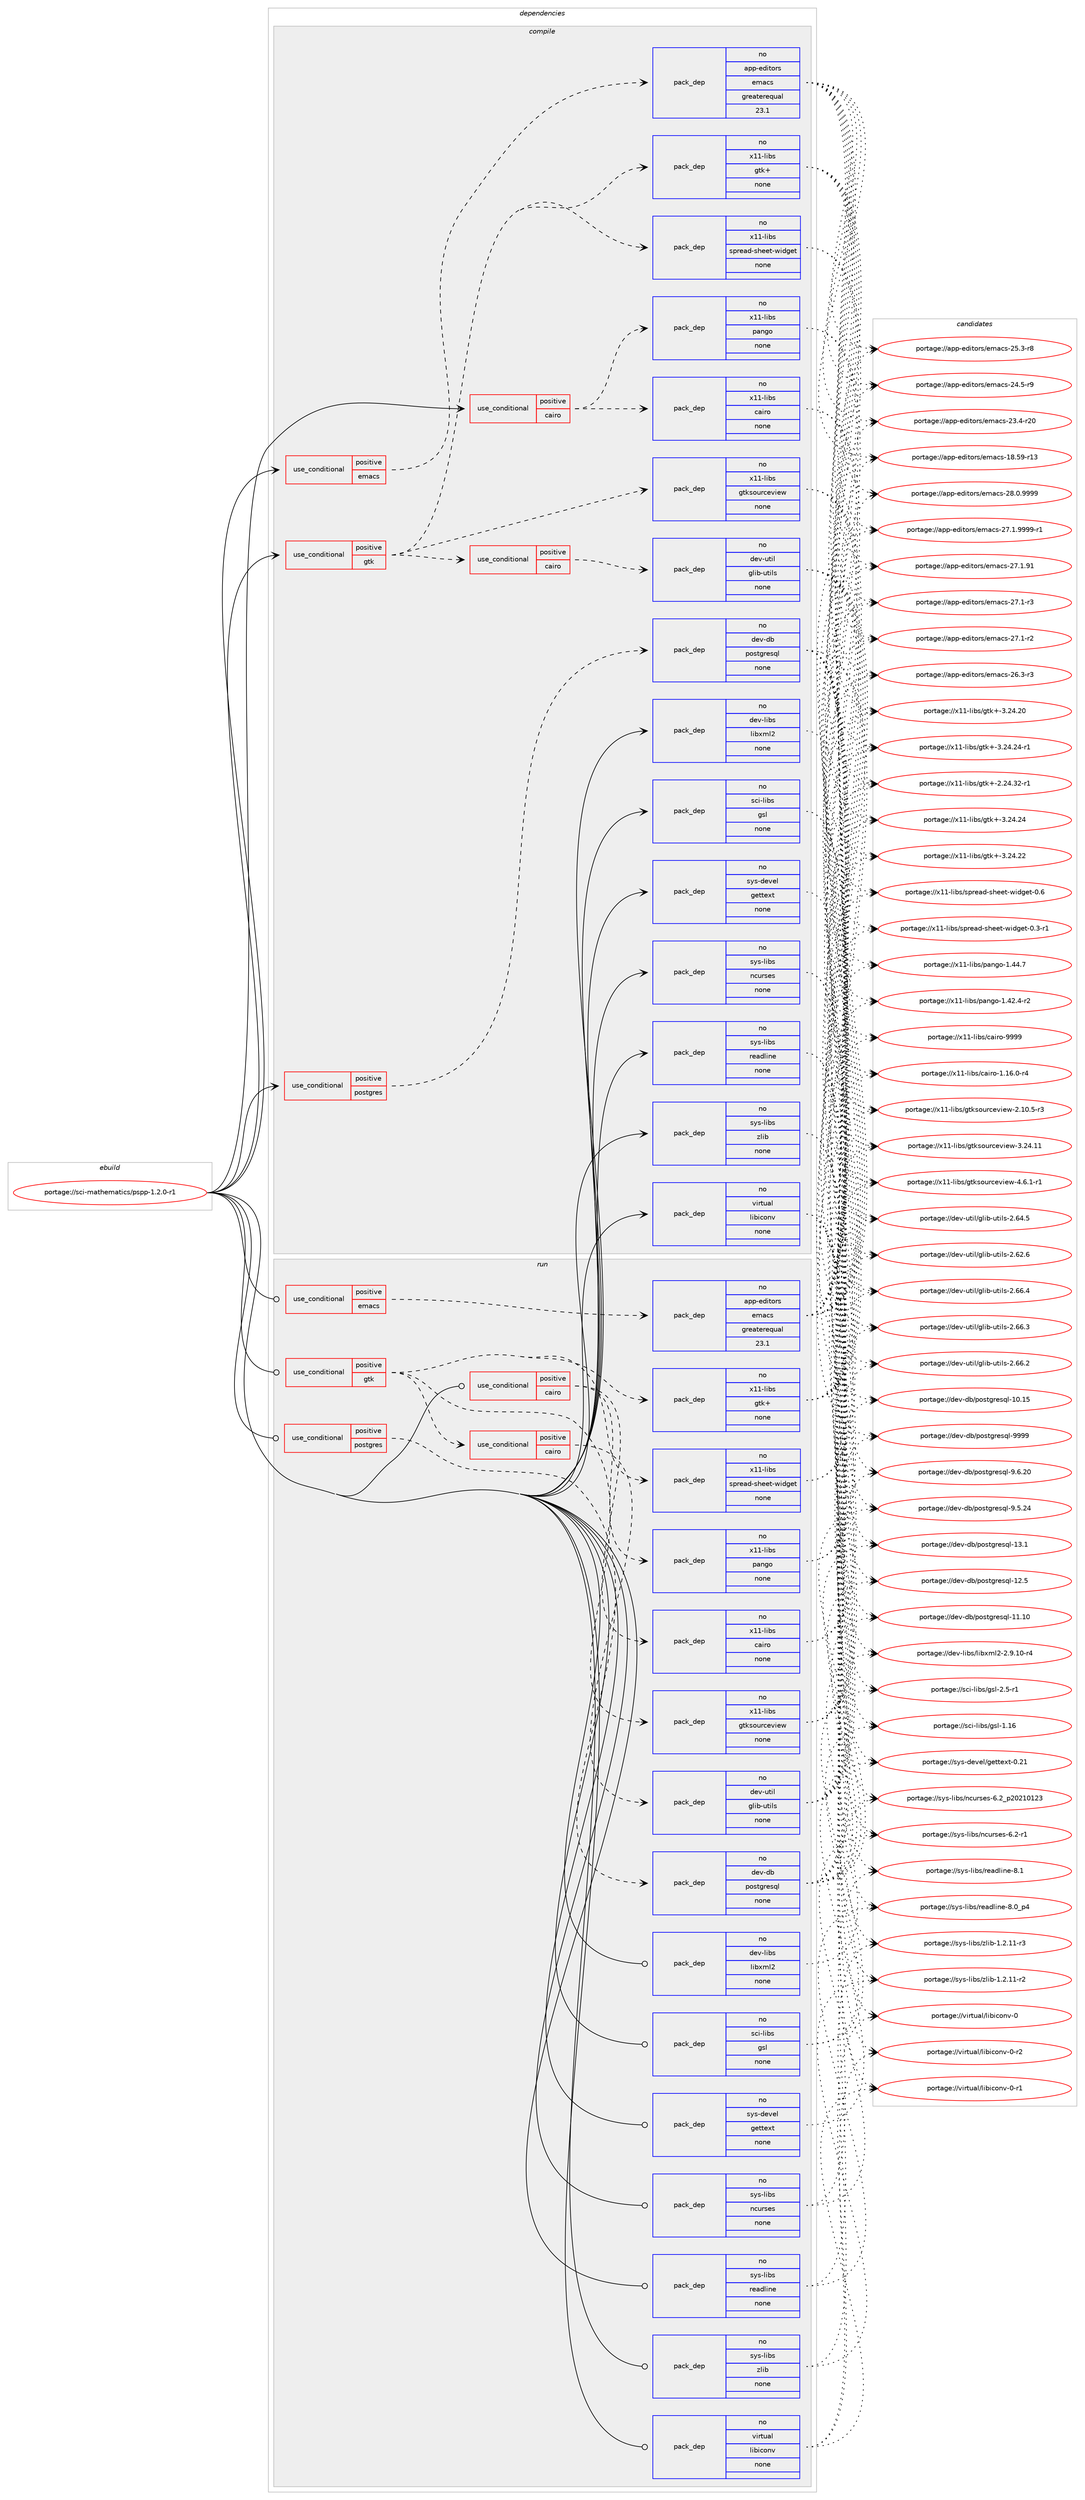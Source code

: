 digraph prolog {

# *************
# Graph options
# *************

newrank=true;
concentrate=true;
compound=true;
graph [rankdir=LR,fontname=Helvetica,fontsize=10,ranksep=1.5];#, ranksep=2.5, nodesep=0.2];
edge  [arrowhead=vee];
node  [fontname=Helvetica,fontsize=10];

# **********
# The ebuild
# **********

subgraph cluster_leftcol {
color=gray;
rank=same;
label=<<i>ebuild</i>>;
id [label="portage://sci-mathematics/pspp-1.2.0-r1", color=red, width=4, href="../sci-mathematics/pspp-1.2.0-r1.svg"];
}

# ****************
# The dependencies
# ****************

subgraph cluster_midcol {
color=gray;
label=<<i>dependencies</i>>;
subgraph cluster_compile {
fillcolor="#eeeeee";
style=filled;
label=<<i>compile</i>>;
subgraph cond4837 {
dependency15821 [label=<<TABLE BORDER="0" CELLBORDER="1" CELLSPACING="0" CELLPADDING="4"><TR><TD ROWSPAN="3" CELLPADDING="10">use_conditional</TD></TR><TR><TD>positive</TD></TR><TR><TD>cairo</TD></TR></TABLE>>, shape=none, color=red];
subgraph pack10856 {
dependency15822 [label=<<TABLE BORDER="0" CELLBORDER="1" CELLSPACING="0" CELLPADDING="4" WIDTH="220"><TR><TD ROWSPAN="6" CELLPADDING="30">pack_dep</TD></TR><TR><TD WIDTH="110">no</TD></TR><TR><TD>x11-libs</TD></TR><TR><TD>cairo</TD></TR><TR><TD>none</TD></TR><TR><TD></TD></TR></TABLE>>, shape=none, color=blue];
}
dependency15821:e -> dependency15822:w [weight=20,style="dashed",arrowhead="vee"];
subgraph pack10857 {
dependency15823 [label=<<TABLE BORDER="0" CELLBORDER="1" CELLSPACING="0" CELLPADDING="4" WIDTH="220"><TR><TD ROWSPAN="6" CELLPADDING="30">pack_dep</TD></TR><TR><TD WIDTH="110">no</TD></TR><TR><TD>x11-libs</TD></TR><TR><TD>pango</TD></TR><TR><TD>none</TD></TR><TR><TD></TD></TR></TABLE>>, shape=none, color=blue];
}
dependency15821:e -> dependency15823:w [weight=20,style="dashed",arrowhead="vee"];
}
id:e -> dependency15821:w [weight=20,style="solid",arrowhead="vee"];
subgraph cond4838 {
dependency15824 [label=<<TABLE BORDER="0" CELLBORDER="1" CELLSPACING="0" CELLPADDING="4"><TR><TD ROWSPAN="3" CELLPADDING="10">use_conditional</TD></TR><TR><TD>positive</TD></TR><TR><TD>emacs</TD></TR></TABLE>>, shape=none, color=red];
subgraph pack10858 {
dependency15825 [label=<<TABLE BORDER="0" CELLBORDER="1" CELLSPACING="0" CELLPADDING="4" WIDTH="220"><TR><TD ROWSPAN="6" CELLPADDING="30">pack_dep</TD></TR><TR><TD WIDTH="110">no</TD></TR><TR><TD>app-editors</TD></TR><TR><TD>emacs</TD></TR><TR><TD>greaterequal</TD></TR><TR><TD>23.1</TD></TR></TABLE>>, shape=none, color=blue];
}
dependency15824:e -> dependency15825:w [weight=20,style="dashed",arrowhead="vee"];
}
id:e -> dependency15824:w [weight=20,style="solid",arrowhead="vee"];
subgraph cond4839 {
dependency15826 [label=<<TABLE BORDER="0" CELLBORDER="1" CELLSPACING="0" CELLPADDING="4"><TR><TD ROWSPAN="3" CELLPADDING="10">use_conditional</TD></TR><TR><TD>positive</TD></TR><TR><TD>gtk</TD></TR></TABLE>>, shape=none, color=red];
subgraph pack10859 {
dependency15827 [label=<<TABLE BORDER="0" CELLBORDER="1" CELLSPACING="0" CELLPADDING="4" WIDTH="220"><TR><TD ROWSPAN="6" CELLPADDING="30">pack_dep</TD></TR><TR><TD WIDTH="110">no</TD></TR><TR><TD>x11-libs</TD></TR><TR><TD>gtk+</TD></TR><TR><TD>none</TD></TR><TR><TD></TD></TR></TABLE>>, shape=none, color=blue];
}
dependency15826:e -> dependency15827:w [weight=20,style="dashed",arrowhead="vee"];
subgraph pack10860 {
dependency15828 [label=<<TABLE BORDER="0" CELLBORDER="1" CELLSPACING="0" CELLPADDING="4" WIDTH="220"><TR><TD ROWSPAN="6" CELLPADDING="30">pack_dep</TD></TR><TR><TD WIDTH="110">no</TD></TR><TR><TD>x11-libs</TD></TR><TR><TD>gtksourceview</TD></TR><TR><TD>none</TD></TR><TR><TD></TD></TR></TABLE>>, shape=none, color=blue];
}
dependency15826:e -> dependency15828:w [weight=20,style="dashed",arrowhead="vee"];
subgraph pack10861 {
dependency15829 [label=<<TABLE BORDER="0" CELLBORDER="1" CELLSPACING="0" CELLPADDING="4" WIDTH="220"><TR><TD ROWSPAN="6" CELLPADDING="30">pack_dep</TD></TR><TR><TD WIDTH="110">no</TD></TR><TR><TD>x11-libs</TD></TR><TR><TD>spread-sheet-widget</TD></TR><TR><TD>none</TD></TR><TR><TD></TD></TR></TABLE>>, shape=none, color=blue];
}
dependency15826:e -> dependency15829:w [weight=20,style="dashed",arrowhead="vee"];
subgraph cond4840 {
dependency15830 [label=<<TABLE BORDER="0" CELLBORDER="1" CELLSPACING="0" CELLPADDING="4"><TR><TD ROWSPAN="3" CELLPADDING="10">use_conditional</TD></TR><TR><TD>positive</TD></TR><TR><TD>cairo</TD></TR></TABLE>>, shape=none, color=red];
subgraph pack10862 {
dependency15831 [label=<<TABLE BORDER="0" CELLBORDER="1" CELLSPACING="0" CELLPADDING="4" WIDTH="220"><TR><TD ROWSPAN="6" CELLPADDING="30">pack_dep</TD></TR><TR><TD WIDTH="110">no</TD></TR><TR><TD>dev-util</TD></TR><TR><TD>glib-utils</TD></TR><TR><TD>none</TD></TR><TR><TD></TD></TR></TABLE>>, shape=none, color=blue];
}
dependency15830:e -> dependency15831:w [weight=20,style="dashed",arrowhead="vee"];
}
dependency15826:e -> dependency15830:w [weight=20,style="dashed",arrowhead="vee"];
}
id:e -> dependency15826:w [weight=20,style="solid",arrowhead="vee"];
subgraph cond4841 {
dependency15832 [label=<<TABLE BORDER="0" CELLBORDER="1" CELLSPACING="0" CELLPADDING="4"><TR><TD ROWSPAN="3" CELLPADDING="10">use_conditional</TD></TR><TR><TD>positive</TD></TR><TR><TD>postgres</TD></TR></TABLE>>, shape=none, color=red];
subgraph pack10863 {
dependency15833 [label=<<TABLE BORDER="0" CELLBORDER="1" CELLSPACING="0" CELLPADDING="4" WIDTH="220"><TR><TD ROWSPAN="6" CELLPADDING="30">pack_dep</TD></TR><TR><TD WIDTH="110">no</TD></TR><TR><TD>dev-db</TD></TR><TR><TD>postgresql</TD></TR><TR><TD>none</TD></TR><TR><TD></TD></TR></TABLE>>, shape=none, color=blue];
}
dependency15832:e -> dependency15833:w [weight=20,style="dashed",arrowhead="vee"];
}
id:e -> dependency15832:w [weight=20,style="solid",arrowhead="vee"];
subgraph pack10864 {
dependency15834 [label=<<TABLE BORDER="0" CELLBORDER="1" CELLSPACING="0" CELLPADDING="4" WIDTH="220"><TR><TD ROWSPAN="6" CELLPADDING="30">pack_dep</TD></TR><TR><TD WIDTH="110">no</TD></TR><TR><TD>dev-libs</TD></TR><TR><TD>libxml2</TD></TR><TR><TD>none</TD></TR><TR><TD></TD></TR></TABLE>>, shape=none, color=blue];
}
id:e -> dependency15834:w [weight=20,style="solid",arrowhead="vee"];
subgraph pack10865 {
dependency15835 [label=<<TABLE BORDER="0" CELLBORDER="1" CELLSPACING="0" CELLPADDING="4" WIDTH="220"><TR><TD ROWSPAN="6" CELLPADDING="30">pack_dep</TD></TR><TR><TD WIDTH="110">no</TD></TR><TR><TD>sci-libs</TD></TR><TR><TD>gsl</TD></TR><TR><TD>none</TD></TR><TR><TD></TD></TR></TABLE>>, shape=none, color=blue];
}
id:e -> dependency15835:w [weight=20,style="solid",arrowhead="vee"];
subgraph pack10866 {
dependency15836 [label=<<TABLE BORDER="0" CELLBORDER="1" CELLSPACING="0" CELLPADDING="4" WIDTH="220"><TR><TD ROWSPAN="6" CELLPADDING="30">pack_dep</TD></TR><TR><TD WIDTH="110">no</TD></TR><TR><TD>sys-devel</TD></TR><TR><TD>gettext</TD></TR><TR><TD>none</TD></TR><TR><TD></TD></TR></TABLE>>, shape=none, color=blue];
}
id:e -> dependency15836:w [weight=20,style="solid",arrowhead="vee"];
subgraph pack10867 {
dependency15837 [label=<<TABLE BORDER="0" CELLBORDER="1" CELLSPACING="0" CELLPADDING="4" WIDTH="220"><TR><TD ROWSPAN="6" CELLPADDING="30">pack_dep</TD></TR><TR><TD WIDTH="110">no</TD></TR><TR><TD>sys-libs</TD></TR><TR><TD>ncurses</TD></TR><TR><TD>none</TD></TR><TR><TD></TD></TR></TABLE>>, shape=none, color=blue];
}
id:e -> dependency15837:w [weight=20,style="solid",arrowhead="vee"];
subgraph pack10868 {
dependency15838 [label=<<TABLE BORDER="0" CELLBORDER="1" CELLSPACING="0" CELLPADDING="4" WIDTH="220"><TR><TD ROWSPAN="6" CELLPADDING="30">pack_dep</TD></TR><TR><TD WIDTH="110">no</TD></TR><TR><TD>sys-libs</TD></TR><TR><TD>readline</TD></TR><TR><TD>none</TD></TR><TR><TD></TD></TR></TABLE>>, shape=none, color=blue];
}
id:e -> dependency15838:w [weight=20,style="solid",arrowhead="vee"];
subgraph pack10869 {
dependency15839 [label=<<TABLE BORDER="0" CELLBORDER="1" CELLSPACING="0" CELLPADDING="4" WIDTH="220"><TR><TD ROWSPAN="6" CELLPADDING="30">pack_dep</TD></TR><TR><TD WIDTH="110">no</TD></TR><TR><TD>sys-libs</TD></TR><TR><TD>zlib</TD></TR><TR><TD>none</TD></TR><TR><TD></TD></TR></TABLE>>, shape=none, color=blue];
}
id:e -> dependency15839:w [weight=20,style="solid",arrowhead="vee"];
subgraph pack10870 {
dependency15840 [label=<<TABLE BORDER="0" CELLBORDER="1" CELLSPACING="0" CELLPADDING="4" WIDTH="220"><TR><TD ROWSPAN="6" CELLPADDING="30">pack_dep</TD></TR><TR><TD WIDTH="110">no</TD></TR><TR><TD>virtual</TD></TR><TR><TD>libiconv</TD></TR><TR><TD>none</TD></TR><TR><TD></TD></TR></TABLE>>, shape=none, color=blue];
}
id:e -> dependency15840:w [weight=20,style="solid",arrowhead="vee"];
}
subgraph cluster_compileandrun {
fillcolor="#eeeeee";
style=filled;
label=<<i>compile and run</i>>;
}
subgraph cluster_run {
fillcolor="#eeeeee";
style=filled;
label=<<i>run</i>>;
subgraph cond4842 {
dependency15841 [label=<<TABLE BORDER="0" CELLBORDER="1" CELLSPACING="0" CELLPADDING="4"><TR><TD ROWSPAN="3" CELLPADDING="10">use_conditional</TD></TR><TR><TD>positive</TD></TR><TR><TD>cairo</TD></TR></TABLE>>, shape=none, color=red];
subgraph pack10871 {
dependency15842 [label=<<TABLE BORDER="0" CELLBORDER="1" CELLSPACING="0" CELLPADDING="4" WIDTH="220"><TR><TD ROWSPAN="6" CELLPADDING="30">pack_dep</TD></TR><TR><TD WIDTH="110">no</TD></TR><TR><TD>x11-libs</TD></TR><TR><TD>cairo</TD></TR><TR><TD>none</TD></TR><TR><TD></TD></TR></TABLE>>, shape=none, color=blue];
}
dependency15841:e -> dependency15842:w [weight=20,style="dashed",arrowhead="vee"];
subgraph pack10872 {
dependency15843 [label=<<TABLE BORDER="0" CELLBORDER="1" CELLSPACING="0" CELLPADDING="4" WIDTH="220"><TR><TD ROWSPAN="6" CELLPADDING="30">pack_dep</TD></TR><TR><TD WIDTH="110">no</TD></TR><TR><TD>x11-libs</TD></TR><TR><TD>pango</TD></TR><TR><TD>none</TD></TR><TR><TD></TD></TR></TABLE>>, shape=none, color=blue];
}
dependency15841:e -> dependency15843:w [weight=20,style="dashed",arrowhead="vee"];
}
id:e -> dependency15841:w [weight=20,style="solid",arrowhead="odot"];
subgraph cond4843 {
dependency15844 [label=<<TABLE BORDER="0" CELLBORDER="1" CELLSPACING="0" CELLPADDING="4"><TR><TD ROWSPAN="3" CELLPADDING="10">use_conditional</TD></TR><TR><TD>positive</TD></TR><TR><TD>emacs</TD></TR></TABLE>>, shape=none, color=red];
subgraph pack10873 {
dependency15845 [label=<<TABLE BORDER="0" CELLBORDER="1" CELLSPACING="0" CELLPADDING="4" WIDTH="220"><TR><TD ROWSPAN="6" CELLPADDING="30">pack_dep</TD></TR><TR><TD WIDTH="110">no</TD></TR><TR><TD>app-editors</TD></TR><TR><TD>emacs</TD></TR><TR><TD>greaterequal</TD></TR><TR><TD>23.1</TD></TR></TABLE>>, shape=none, color=blue];
}
dependency15844:e -> dependency15845:w [weight=20,style="dashed",arrowhead="vee"];
}
id:e -> dependency15844:w [weight=20,style="solid",arrowhead="odot"];
subgraph cond4844 {
dependency15846 [label=<<TABLE BORDER="0" CELLBORDER="1" CELLSPACING="0" CELLPADDING="4"><TR><TD ROWSPAN="3" CELLPADDING="10">use_conditional</TD></TR><TR><TD>positive</TD></TR><TR><TD>gtk</TD></TR></TABLE>>, shape=none, color=red];
subgraph pack10874 {
dependency15847 [label=<<TABLE BORDER="0" CELLBORDER="1" CELLSPACING="0" CELLPADDING="4" WIDTH="220"><TR><TD ROWSPAN="6" CELLPADDING="30">pack_dep</TD></TR><TR><TD WIDTH="110">no</TD></TR><TR><TD>x11-libs</TD></TR><TR><TD>gtk+</TD></TR><TR><TD>none</TD></TR><TR><TD></TD></TR></TABLE>>, shape=none, color=blue];
}
dependency15846:e -> dependency15847:w [weight=20,style="dashed",arrowhead="vee"];
subgraph pack10875 {
dependency15848 [label=<<TABLE BORDER="0" CELLBORDER="1" CELLSPACING="0" CELLPADDING="4" WIDTH="220"><TR><TD ROWSPAN="6" CELLPADDING="30">pack_dep</TD></TR><TR><TD WIDTH="110">no</TD></TR><TR><TD>x11-libs</TD></TR><TR><TD>gtksourceview</TD></TR><TR><TD>none</TD></TR><TR><TD></TD></TR></TABLE>>, shape=none, color=blue];
}
dependency15846:e -> dependency15848:w [weight=20,style="dashed",arrowhead="vee"];
subgraph pack10876 {
dependency15849 [label=<<TABLE BORDER="0" CELLBORDER="1" CELLSPACING="0" CELLPADDING="4" WIDTH="220"><TR><TD ROWSPAN="6" CELLPADDING="30">pack_dep</TD></TR><TR><TD WIDTH="110">no</TD></TR><TR><TD>x11-libs</TD></TR><TR><TD>spread-sheet-widget</TD></TR><TR><TD>none</TD></TR><TR><TD></TD></TR></TABLE>>, shape=none, color=blue];
}
dependency15846:e -> dependency15849:w [weight=20,style="dashed",arrowhead="vee"];
subgraph cond4845 {
dependency15850 [label=<<TABLE BORDER="0" CELLBORDER="1" CELLSPACING="0" CELLPADDING="4"><TR><TD ROWSPAN="3" CELLPADDING="10">use_conditional</TD></TR><TR><TD>positive</TD></TR><TR><TD>cairo</TD></TR></TABLE>>, shape=none, color=red];
subgraph pack10877 {
dependency15851 [label=<<TABLE BORDER="0" CELLBORDER="1" CELLSPACING="0" CELLPADDING="4" WIDTH="220"><TR><TD ROWSPAN="6" CELLPADDING="30">pack_dep</TD></TR><TR><TD WIDTH="110">no</TD></TR><TR><TD>dev-util</TD></TR><TR><TD>glib-utils</TD></TR><TR><TD>none</TD></TR><TR><TD></TD></TR></TABLE>>, shape=none, color=blue];
}
dependency15850:e -> dependency15851:w [weight=20,style="dashed",arrowhead="vee"];
}
dependency15846:e -> dependency15850:w [weight=20,style="dashed",arrowhead="vee"];
}
id:e -> dependency15846:w [weight=20,style="solid",arrowhead="odot"];
subgraph cond4846 {
dependency15852 [label=<<TABLE BORDER="0" CELLBORDER="1" CELLSPACING="0" CELLPADDING="4"><TR><TD ROWSPAN="3" CELLPADDING="10">use_conditional</TD></TR><TR><TD>positive</TD></TR><TR><TD>postgres</TD></TR></TABLE>>, shape=none, color=red];
subgraph pack10878 {
dependency15853 [label=<<TABLE BORDER="0" CELLBORDER="1" CELLSPACING="0" CELLPADDING="4" WIDTH="220"><TR><TD ROWSPAN="6" CELLPADDING="30">pack_dep</TD></TR><TR><TD WIDTH="110">no</TD></TR><TR><TD>dev-db</TD></TR><TR><TD>postgresql</TD></TR><TR><TD>none</TD></TR><TR><TD></TD></TR></TABLE>>, shape=none, color=blue];
}
dependency15852:e -> dependency15853:w [weight=20,style="dashed",arrowhead="vee"];
}
id:e -> dependency15852:w [weight=20,style="solid",arrowhead="odot"];
subgraph pack10879 {
dependency15854 [label=<<TABLE BORDER="0" CELLBORDER="1" CELLSPACING="0" CELLPADDING="4" WIDTH="220"><TR><TD ROWSPAN="6" CELLPADDING="30">pack_dep</TD></TR><TR><TD WIDTH="110">no</TD></TR><TR><TD>dev-libs</TD></TR><TR><TD>libxml2</TD></TR><TR><TD>none</TD></TR><TR><TD></TD></TR></TABLE>>, shape=none, color=blue];
}
id:e -> dependency15854:w [weight=20,style="solid",arrowhead="odot"];
subgraph pack10880 {
dependency15855 [label=<<TABLE BORDER="0" CELLBORDER="1" CELLSPACING="0" CELLPADDING="4" WIDTH="220"><TR><TD ROWSPAN="6" CELLPADDING="30">pack_dep</TD></TR><TR><TD WIDTH="110">no</TD></TR><TR><TD>sci-libs</TD></TR><TR><TD>gsl</TD></TR><TR><TD>none</TD></TR><TR><TD></TD></TR></TABLE>>, shape=none, color=blue];
}
id:e -> dependency15855:w [weight=20,style="solid",arrowhead="odot"];
subgraph pack10881 {
dependency15856 [label=<<TABLE BORDER="0" CELLBORDER="1" CELLSPACING="0" CELLPADDING="4" WIDTH="220"><TR><TD ROWSPAN="6" CELLPADDING="30">pack_dep</TD></TR><TR><TD WIDTH="110">no</TD></TR><TR><TD>sys-devel</TD></TR><TR><TD>gettext</TD></TR><TR><TD>none</TD></TR><TR><TD></TD></TR></TABLE>>, shape=none, color=blue];
}
id:e -> dependency15856:w [weight=20,style="solid",arrowhead="odot"];
subgraph pack10882 {
dependency15857 [label=<<TABLE BORDER="0" CELLBORDER="1" CELLSPACING="0" CELLPADDING="4" WIDTH="220"><TR><TD ROWSPAN="6" CELLPADDING="30">pack_dep</TD></TR><TR><TD WIDTH="110">no</TD></TR><TR><TD>sys-libs</TD></TR><TR><TD>ncurses</TD></TR><TR><TD>none</TD></TR><TR><TD></TD></TR></TABLE>>, shape=none, color=blue];
}
id:e -> dependency15857:w [weight=20,style="solid",arrowhead="odot"];
subgraph pack10883 {
dependency15858 [label=<<TABLE BORDER="0" CELLBORDER="1" CELLSPACING="0" CELLPADDING="4" WIDTH="220"><TR><TD ROWSPAN="6" CELLPADDING="30">pack_dep</TD></TR><TR><TD WIDTH="110">no</TD></TR><TR><TD>sys-libs</TD></TR><TR><TD>readline</TD></TR><TR><TD>none</TD></TR><TR><TD></TD></TR></TABLE>>, shape=none, color=blue];
}
id:e -> dependency15858:w [weight=20,style="solid",arrowhead="odot"];
subgraph pack10884 {
dependency15859 [label=<<TABLE BORDER="0" CELLBORDER="1" CELLSPACING="0" CELLPADDING="4" WIDTH="220"><TR><TD ROWSPAN="6" CELLPADDING="30">pack_dep</TD></TR><TR><TD WIDTH="110">no</TD></TR><TR><TD>sys-libs</TD></TR><TR><TD>zlib</TD></TR><TR><TD>none</TD></TR><TR><TD></TD></TR></TABLE>>, shape=none, color=blue];
}
id:e -> dependency15859:w [weight=20,style="solid",arrowhead="odot"];
subgraph pack10885 {
dependency15860 [label=<<TABLE BORDER="0" CELLBORDER="1" CELLSPACING="0" CELLPADDING="4" WIDTH="220"><TR><TD ROWSPAN="6" CELLPADDING="30">pack_dep</TD></TR><TR><TD WIDTH="110">no</TD></TR><TR><TD>virtual</TD></TR><TR><TD>libiconv</TD></TR><TR><TD>none</TD></TR><TR><TD></TD></TR></TABLE>>, shape=none, color=blue];
}
id:e -> dependency15860:w [weight=20,style="solid",arrowhead="odot"];
}
}

# **************
# The candidates
# **************

subgraph cluster_choices {
rank=same;
color=gray;
label=<<i>candidates</i>>;

subgraph choice10856 {
color=black;
nodesep=1;
choice120494945108105981154799971051141114557575757 [label="portage://x11-libs/cairo-9999", color=red, width=4,href="../x11-libs/cairo-9999.svg"];
choice12049494510810598115479997105114111454946495446484511452 [label="portage://x11-libs/cairo-1.16.0-r4", color=red, width=4,href="../x11-libs/cairo-1.16.0-r4.svg"];
dependency15822:e -> choice120494945108105981154799971051141114557575757:w [style=dotted,weight="100"];
dependency15822:e -> choice12049494510810598115479997105114111454946495446484511452:w [style=dotted,weight="100"];
}
subgraph choice10857 {
color=black;
nodesep=1;
choice12049494510810598115471129711010311145494652524655 [label="portage://x11-libs/pango-1.44.7", color=red, width=4,href="../x11-libs/pango-1.44.7.svg"];
choice120494945108105981154711297110103111454946525046524511450 [label="portage://x11-libs/pango-1.42.4-r2", color=red, width=4,href="../x11-libs/pango-1.42.4-r2.svg"];
dependency15823:e -> choice12049494510810598115471129711010311145494652524655:w [style=dotted,weight="100"];
dependency15823:e -> choice120494945108105981154711297110103111454946525046524511450:w [style=dotted,weight="100"];
}
subgraph choice10858 {
color=black;
nodesep=1;
choice971121124510110010511611111411547101109979911545505646484657575757 [label="portage://app-editors/emacs-28.0.9999", color=red, width=4,href="../app-editors/emacs-28.0.9999.svg"];
choice9711211245101100105116111114115471011099799115455055464946575757574511449 [label="portage://app-editors/emacs-27.1.9999-r1", color=red, width=4,href="../app-editors/emacs-27.1.9999-r1.svg"];
choice97112112451011001051161111141154710110997991154550554649465749 [label="portage://app-editors/emacs-27.1.91", color=red, width=4,href="../app-editors/emacs-27.1.91.svg"];
choice971121124510110010511611111411547101109979911545505546494511451 [label="portage://app-editors/emacs-27.1-r3", color=red, width=4,href="../app-editors/emacs-27.1-r3.svg"];
choice971121124510110010511611111411547101109979911545505546494511450 [label="portage://app-editors/emacs-27.1-r2", color=red, width=4,href="../app-editors/emacs-27.1-r2.svg"];
choice971121124510110010511611111411547101109979911545505446514511451 [label="portage://app-editors/emacs-26.3-r3", color=red, width=4,href="../app-editors/emacs-26.3-r3.svg"];
choice971121124510110010511611111411547101109979911545505346514511456 [label="portage://app-editors/emacs-25.3-r8", color=red, width=4,href="../app-editors/emacs-25.3-r8.svg"];
choice971121124510110010511611111411547101109979911545505246534511457 [label="portage://app-editors/emacs-24.5-r9", color=red, width=4,href="../app-editors/emacs-24.5-r9.svg"];
choice97112112451011001051161111141154710110997991154550514652451145048 [label="portage://app-editors/emacs-23.4-r20", color=red, width=4,href="../app-editors/emacs-23.4-r20.svg"];
choice9711211245101100105116111114115471011099799115454956465357451144951 [label="portage://app-editors/emacs-18.59-r13", color=red, width=4,href="../app-editors/emacs-18.59-r13.svg"];
dependency15825:e -> choice971121124510110010511611111411547101109979911545505646484657575757:w [style=dotted,weight="100"];
dependency15825:e -> choice9711211245101100105116111114115471011099799115455055464946575757574511449:w [style=dotted,weight="100"];
dependency15825:e -> choice97112112451011001051161111141154710110997991154550554649465749:w [style=dotted,weight="100"];
dependency15825:e -> choice971121124510110010511611111411547101109979911545505546494511451:w [style=dotted,weight="100"];
dependency15825:e -> choice971121124510110010511611111411547101109979911545505546494511450:w [style=dotted,weight="100"];
dependency15825:e -> choice971121124510110010511611111411547101109979911545505446514511451:w [style=dotted,weight="100"];
dependency15825:e -> choice971121124510110010511611111411547101109979911545505346514511456:w [style=dotted,weight="100"];
dependency15825:e -> choice971121124510110010511611111411547101109979911545505246534511457:w [style=dotted,weight="100"];
dependency15825:e -> choice97112112451011001051161111141154710110997991154550514652451145048:w [style=dotted,weight="100"];
dependency15825:e -> choice9711211245101100105116111114115471011099799115454956465357451144951:w [style=dotted,weight="100"];
}
subgraph choice10859 {
color=black;
nodesep=1;
choice12049494510810598115471031161074345514650524650524511449 [label="portage://x11-libs/gtk+-3.24.24-r1", color=red, width=4,href="../x11-libs/gtk+-3.24.24-r1.svg"];
choice1204949451081059811547103116107434551465052465052 [label="portage://x11-libs/gtk+-3.24.24", color=red, width=4,href="../x11-libs/gtk+-3.24.24.svg"];
choice1204949451081059811547103116107434551465052465050 [label="portage://x11-libs/gtk+-3.24.22", color=red, width=4,href="../x11-libs/gtk+-3.24.22.svg"];
choice1204949451081059811547103116107434551465052465048 [label="portage://x11-libs/gtk+-3.24.20", color=red, width=4,href="../x11-libs/gtk+-3.24.20.svg"];
choice12049494510810598115471031161074345504650524651504511449 [label="portage://x11-libs/gtk+-2.24.32-r1", color=red, width=4,href="../x11-libs/gtk+-2.24.32-r1.svg"];
dependency15827:e -> choice12049494510810598115471031161074345514650524650524511449:w [style=dotted,weight="100"];
dependency15827:e -> choice1204949451081059811547103116107434551465052465052:w [style=dotted,weight="100"];
dependency15827:e -> choice1204949451081059811547103116107434551465052465050:w [style=dotted,weight="100"];
dependency15827:e -> choice1204949451081059811547103116107434551465052465048:w [style=dotted,weight="100"];
dependency15827:e -> choice12049494510810598115471031161074345504650524651504511449:w [style=dotted,weight="100"];
}
subgraph choice10860 {
color=black;
nodesep=1;
choice1204949451081059811547103116107115111117114991011181051011194552465446494511449 [label="portage://x11-libs/gtksourceview-4.6.1-r1", color=red, width=4,href="../x11-libs/gtksourceview-4.6.1-r1.svg"];
choice1204949451081059811547103116107115111117114991011181051011194551465052464949 [label="portage://x11-libs/gtksourceview-3.24.11", color=red, width=4,href="../x11-libs/gtksourceview-3.24.11.svg"];
choice120494945108105981154710311610711511111711499101118105101119455046494846534511451 [label="portage://x11-libs/gtksourceview-2.10.5-r3", color=red, width=4,href="../x11-libs/gtksourceview-2.10.5-r3.svg"];
dependency15828:e -> choice1204949451081059811547103116107115111117114991011181051011194552465446494511449:w [style=dotted,weight="100"];
dependency15828:e -> choice1204949451081059811547103116107115111117114991011181051011194551465052464949:w [style=dotted,weight="100"];
dependency15828:e -> choice120494945108105981154710311610711511111711499101118105101119455046494846534511451:w [style=dotted,weight="100"];
}
subgraph choice10861 {
color=black;
nodesep=1;
choice120494945108105981154711511211410197100451151041011011164511910510010310111645484654 [label="portage://x11-libs/spread-sheet-widget-0.6", color=red, width=4,href="../x11-libs/spread-sheet-widget-0.6.svg"];
choice1204949451081059811547115112114101971004511510410110111645119105100103101116454846514511449 [label="portage://x11-libs/spread-sheet-widget-0.3-r1", color=red, width=4,href="../x11-libs/spread-sheet-widget-0.3-r1.svg"];
dependency15829:e -> choice120494945108105981154711511211410197100451151041011011164511910510010310111645484654:w [style=dotted,weight="100"];
dependency15829:e -> choice1204949451081059811547115112114101971004511510410110111645119105100103101116454846514511449:w [style=dotted,weight="100"];
}
subgraph choice10862 {
color=black;
nodesep=1;
choice1001011184511711610510847103108105984511711610510811545504654544652 [label="portage://dev-util/glib-utils-2.66.4", color=red, width=4,href="../dev-util/glib-utils-2.66.4.svg"];
choice1001011184511711610510847103108105984511711610510811545504654544651 [label="portage://dev-util/glib-utils-2.66.3", color=red, width=4,href="../dev-util/glib-utils-2.66.3.svg"];
choice1001011184511711610510847103108105984511711610510811545504654544650 [label="portage://dev-util/glib-utils-2.66.2", color=red, width=4,href="../dev-util/glib-utils-2.66.2.svg"];
choice1001011184511711610510847103108105984511711610510811545504654524653 [label="portage://dev-util/glib-utils-2.64.5", color=red, width=4,href="../dev-util/glib-utils-2.64.5.svg"];
choice1001011184511711610510847103108105984511711610510811545504654504654 [label="portage://dev-util/glib-utils-2.62.6", color=red, width=4,href="../dev-util/glib-utils-2.62.6.svg"];
dependency15831:e -> choice1001011184511711610510847103108105984511711610510811545504654544652:w [style=dotted,weight="100"];
dependency15831:e -> choice1001011184511711610510847103108105984511711610510811545504654544651:w [style=dotted,weight="100"];
dependency15831:e -> choice1001011184511711610510847103108105984511711610510811545504654544650:w [style=dotted,weight="100"];
dependency15831:e -> choice1001011184511711610510847103108105984511711610510811545504654524653:w [style=dotted,weight="100"];
dependency15831:e -> choice1001011184511711610510847103108105984511711610510811545504654504654:w [style=dotted,weight="100"];
}
subgraph choice10863 {
color=black;
nodesep=1;
choice1001011184510098471121111151161031141011151131084557575757 [label="portage://dev-db/postgresql-9999", color=red, width=4,href="../dev-db/postgresql-9999.svg"];
choice10010111845100984711211111511610311410111511310845574654465048 [label="portage://dev-db/postgresql-9.6.20", color=red, width=4,href="../dev-db/postgresql-9.6.20.svg"];
choice10010111845100984711211111511610311410111511310845574653465052 [label="portage://dev-db/postgresql-9.5.24", color=red, width=4,href="../dev-db/postgresql-9.5.24.svg"];
choice1001011184510098471121111151161031141011151131084549514649 [label="portage://dev-db/postgresql-13.1", color=red, width=4,href="../dev-db/postgresql-13.1.svg"];
choice1001011184510098471121111151161031141011151131084549504653 [label="portage://dev-db/postgresql-12.5", color=red, width=4,href="../dev-db/postgresql-12.5.svg"];
choice100101118451009847112111115116103114101115113108454949464948 [label="portage://dev-db/postgresql-11.10", color=red, width=4,href="../dev-db/postgresql-11.10.svg"];
choice100101118451009847112111115116103114101115113108454948464953 [label="portage://dev-db/postgresql-10.15", color=red, width=4,href="../dev-db/postgresql-10.15.svg"];
dependency15833:e -> choice1001011184510098471121111151161031141011151131084557575757:w [style=dotted,weight="100"];
dependency15833:e -> choice10010111845100984711211111511610311410111511310845574654465048:w [style=dotted,weight="100"];
dependency15833:e -> choice10010111845100984711211111511610311410111511310845574653465052:w [style=dotted,weight="100"];
dependency15833:e -> choice1001011184510098471121111151161031141011151131084549514649:w [style=dotted,weight="100"];
dependency15833:e -> choice1001011184510098471121111151161031141011151131084549504653:w [style=dotted,weight="100"];
dependency15833:e -> choice100101118451009847112111115116103114101115113108454949464948:w [style=dotted,weight="100"];
dependency15833:e -> choice100101118451009847112111115116103114101115113108454948464953:w [style=dotted,weight="100"];
}
subgraph choice10864 {
color=black;
nodesep=1;
choice1001011184510810598115471081059812010910850455046574649484511452 [label="portage://dev-libs/libxml2-2.9.10-r4", color=red, width=4,href="../dev-libs/libxml2-2.9.10-r4.svg"];
dependency15834:e -> choice1001011184510810598115471081059812010910850455046574649484511452:w [style=dotted,weight="100"];
}
subgraph choice10865 {
color=black;
nodesep=1;
choice11599105451081059811547103115108455046534511449 [label="portage://sci-libs/gsl-2.5-r1", color=red, width=4,href="../sci-libs/gsl-2.5-r1.svg"];
choice115991054510810598115471031151084549464954 [label="portage://sci-libs/gsl-1.16", color=red, width=4,href="../sci-libs/gsl-1.16.svg"];
dependency15835:e -> choice11599105451081059811547103115108455046534511449:w [style=dotted,weight="100"];
dependency15835:e -> choice115991054510810598115471031151084549464954:w [style=dotted,weight="100"];
}
subgraph choice10866 {
color=black;
nodesep=1;
choice11512111545100101118101108471031011161161011201164548465049 [label="portage://sys-devel/gettext-0.21", color=red, width=4,href="../sys-devel/gettext-0.21.svg"];
dependency15836:e -> choice11512111545100101118101108471031011161161011201164548465049:w [style=dotted,weight="100"];
}
subgraph choice10867 {
color=black;
nodesep=1;
choice1151211154510810598115471109911711411510111545544650951125048504948495051 [label="portage://sys-libs/ncurses-6.2_p20210123", color=red, width=4,href="../sys-libs/ncurses-6.2_p20210123.svg"];
choice11512111545108105981154711099117114115101115455446504511449 [label="portage://sys-libs/ncurses-6.2-r1", color=red, width=4,href="../sys-libs/ncurses-6.2-r1.svg"];
dependency15837:e -> choice1151211154510810598115471109911711411510111545544650951125048504948495051:w [style=dotted,weight="100"];
dependency15837:e -> choice11512111545108105981154711099117114115101115455446504511449:w [style=dotted,weight="100"];
}
subgraph choice10868 {
color=black;
nodesep=1;
choice1151211154510810598115471141019710010810511010145564649 [label="portage://sys-libs/readline-8.1", color=red, width=4,href="../sys-libs/readline-8.1.svg"];
choice11512111545108105981154711410197100108105110101455646489511252 [label="portage://sys-libs/readline-8.0_p4", color=red, width=4,href="../sys-libs/readline-8.0_p4.svg"];
dependency15838:e -> choice1151211154510810598115471141019710010810511010145564649:w [style=dotted,weight="100"];
dependency15838:e -> choice11512111545108105981154711410197100108105110101455646489511252:w [style=dotted,weight="100"];
}
subgraph choice10869 {
color=black;
nodesep=1;
choice11512111545108105981154712210810598454946504649494511451 [label="portage://sys-libs/zlib-1.2.11-r3", color=red, width=4,href="../sys-libs/zlib-1.2.11-r3.svg"];
choice11512111545108105981154712210810598454946504649494511450 [label="portage://sys-libs/zlib-1.2.11-r2", color=red, width=4,href="../sys-libs/zlib-1.2.11-r2.svg"];
dependency15839:e -> choice11512111545108105981154712210810598454946504649494511451:w [style=dotted,weight="100"];
dependency15839:e -> choice11512111545108105981154712210810598454946504649494511450:w [style=dotted,weight="100"];
}
subgraph choice10870 {
color=black;
nodesep=1;
choice1181051141161179710847108105981059911111011845484511450 [label="portage://virtual/libiconv-0-r2", color=red, width=4,href="../virtual/libiconv-0-r2.svg"];
choice1181051141161179710847108105981059911111011845484511449 [label="portage://virtual/libiconv-0-r1", color=red, width=4,href="../virtual/libiconv-0-r1.svg"];
choice118105114116117971084710810598105991111101184548 [label="portage://virtual/libiconv-0", color=red, width=4,href="../virtual/libiconv-0.svg"];
dependency15840:e -> choice1181051141161179710847108105981059911111011845484511450:w [style=dotted,weight="100"];
dependency15840:e -> choice1181051141161179710847108105981059911111011845484511449:w [style=dotted,weight="100"];
dependency15840:e -> choice118105114116117971084710810598105991111101184548:w [style=dotted,weight="100"];
}
subgraph choice10871 {
color=black;
nodesep=1;
choice120494945108105981154799971051141114557575757 [label="portage://x11-libs/cairo-9999", color=red, width=4,href="../x11-libs/cairo-9999.svg"];
choice12049494510810598115479997105114111454946495446484511452 [label="portage://x11-libs/cairo-1.16.0-r4", color=red, width=4,href="../x11-libs/cairo-1.16.0-r4.svg"];
dependency15842:e -> choice120494945108105981154799971051141114557575757:w [style=dotted,weight="100"];
dependency15842:e -> choice12049494510810598115479997105114111454946495446484511452:w [style=dotted,weight="100"];
}
subgraph choice10872 {
color=black;
nodesep=1;
choice12049494510810598115471129711010311145494652524655 [label="portage://x11-libs/pango-1.44.7", color=red, width=4,href="../x11-libs/pango-1.44.7.svg"];
choice120494945108105981154711297110103111454946525046524511450 [label="portage://x11-libs/pango-1.42.4-r2", color=red, width=4,href="../x11-libs/pango-1.42.4-r2.svg"];
dependency15843:e -> choice12049494510810598115471129711010311145494652524655:w [style=dotted,weight="100"];
dependency15843:e -> choice120494945108105981154711297110103111454946525046524511450:w [style=dotted,weight="100"];
}
subgraph choice10873 {
color=black;
nodesep=1;
choice971121124510110010511611111411547101109979911545505646484657575757 [label="portage://app-editors/emacs-28.0.9999", color=red, width=4,href="../app-editors/emacs-28.0.9999.svg"];
choice9711211245101100105116111114115471011099799115455055464946575757574511449 [label="portage://app-editors/emacs-27.1.9999-r1", color=red, width=4,href="../app-editors/emacs-27.1.9999-r1.svg"];
choice97112112451011001051161111141154710110997991154550554649465749 [label="portage://app-editors/emacs-27.1.91", color=red, width=4,href="../app-editors/emacs-27.1.91.svg"];
choice971121124510110010511611111411547101109979911545505546494511451 [label="portage://app-editors/emacs-27.1-r3", color=red, width=4,href="../app-editors/emacs-27.1-r3.svg"];
choice971121124510110010511611111411547101109979911545505546494511450 [label="portage://app-editors/emacs-27.1-r2", color=red, width=4,href="../app-editors/emacs-27.1-r2.svg"];
choice971121124510110010511611111411547101109979911545505446514511451 [label="portage://app-editors/emacs-26.3-r3", color=red, width=4,href="../app-editors/emacs-26.3-r3.svg"];
choice971121124510110010511611111411547101109979911545505346514511456 [label="portage://app-editors/emacs-25.3-r8", color=red, width=4,href="../app-editors/emacs-25.3-r8.svg"];
choice971121124510110010511611111411547101109979911545505246534511457 [label="portage://app-editors/emacs-24.5-r9", color=red, width=4,href="../app-editors/emacs-24.5-r9.svg"];
choice97112112451011001051161111141154710110997991154550514652451145048 [label="portage://app-editors/emacs-23.4-r20", color=red, width=4,href="../app-editors/emacs-23.4-r20.svg"];
choice9711211245101100105116111114115471011099799115454956465357451144951 [label="portage://app-editors/emacs-18.59-r13", color=red, width=4,href="../app-editors/emacs-18.59-r13.svg"];
dependency15845:e -> choice971121124510110010511611111411547101109979911545505646484657575757:w [style=dotted,weight="100"];
dependency15845:e -> choice9711211245101100105116111114115471011099799115455055464946575757574511449:w [style=dotted,weight="100"];
dependency15845:e -> choice97112112451011001051161111141154710110997991154550554649465749:w [style=dotted,weight="100"];
dependency15845:e -> choice971121124510110010511611111411547101109979911545505546494511451:w [style=dotted,weight="100"];
dependency15845:e -> choice971121124510110010511611111411547101109979911545505546494511450:w [style=dotted,weight="100"];
dependency15845:e -> choice971121124510110010511611111411547101109979911545505446514511451:w [style=dotted,weight="100"];
dependency15845:e -> choice971121124510110010511611111411547101109979911545505346514511456:w [style=dotted,weight="100"];
dependency15845:e -> choice971121124510110010511611111411547101109979911545505246534511457:w [style=dotted,weight="100"];
dependency15845:e -> choice97112112451011001051161111141154710110997991154550514652451145048:w [style=dotted,weight="100"];
dependency15845:e -> choice9711211245101100105116111114115471011099799115454956465357451144951:w [style=dotted,weight="100"];
}
subgraph choice10874 {
color=black;
nodesep=1;
choice12049494510810598115471031161074345514650524650524511449 [label="portage://x11-libs/gtk+-3.24.24-r1", color=red, width=4,href="../x11-libs/gtk+-3.24.24-r1.svg"];
choice1204949451081059811547103116107434551465052465052 [label="portage://x11-libs/gtk+-3.24.24", color=red, width=4,href="../x11-libs/gtk+-3.24.24.svg"];
choice1204949451081059811547103116107434551465052465050 [label="portage://x11-libs/gtk+-3.24.22", color=red, width=4,href="../x11-libs/gtk+-3.24.22.svg"];
choice1204949451081059811547103116107434551465052465048 [label="portage://x11-libs/gtk+-3.24.20", color=red, width=4,href="../x11-libs/gtk+-3.24.20.svg"];
choice12049494510810598115471031161074345504650524651504511449 [label="portage://x11-libs/gtk+-2.24.32-r1", color=red, width=4,href="../x11-libs/gtk+-2.24.32-r1.svg"];
dependency15847:e -> choice12049494510810598115471031161074345514650524650524511449:w [style=dotted,weight="100"];
dependency15847:e -> choice1204949451081059811547103116107434551465052465052:w [style=dotted,weight="100"];
dependency15847:e -> choice1204949451081059811547103116107434551465052465050:w [style=dotted,weight="100"];
dependency15847:e -> choice1204949451081059811547103116107434551465052465048:w [style=dotted,weight="100"];
dependency15847:e -> choice12049494510810598115471031161074345504650524651504511449:w [style=dotted,weight="100"];
}
subgraph choice10875 {
color=black;
nodesep=1;
choice1204949451081059811547103116107115111117114991011181051011194552465446494511449 [label="portage://x11-libs/gtksourceview-4.6.1-r1", color=red, width=4,href="../x11-libs/gtksourceview-4.6.1-r1.svg"];
choice1204949451081059811547103116107115111117114991011181051011194551465052464949 [label="portage://x11-libs/gtksourceview-3.24.11", color=red, width=4,href="../x11-libs/gtksourceview-3.24.11.svg"];
choice120494945108105981154710311610711511111711499101118105101119455046494846534511451 [label="portage://x11-libs/gtksourceview-2.10.5-r3", color=red, width=4,href="../x11-libs/gtksourceview-2.10.5-r3.svg"];
dependency15848:e -> choice1204949451081059811547103116107115111117114991011181051011194552465446494511449:w [style=dotted,weight="100"];
dependency15848:e -> choice1204949451081059811547103116107115111117114991011181051011194551465052464949:w [style=dotted,weight="100"];
dependency15848:e -> choice120494945108105981154710311610711511111711499101118105101119455046494846534511451:w [style=dotted,weight="100"];
}
subgraph choice10876 {
color=black;
nodesep=1;
choice120494945108105981154711511211410197100451151041011011164511910510010310111645484654 [label="portage://x11-libs/spread-sheet-widget-0.6", color=red, width=4,href="../x11-libs/spread-sheet-widget-0.6.svg"];
choice1204949451081059811547115112114101971004511510410110111645119105100103101116454846514511449 [label="portage://x11-libs/spread-sheet-widget-0.3-r1", color=red, width=4,href="../x11-libs/spread-sheet-widget-0.3-r1.svg"];
dependency15849:e -> choice120494945108105981154711511211410197100451151041011011164511910510010310111645484654:w [style=dotted,weight="100"];
dependency15849:e -> choice1204949451081059811547115112114101971004511510410110111645119105100103101116454846514511449:w [style=dotted,weight="100"];
}
subgraph choice10877 {
color=black;
nodesep=1;
choice1001011184511711610510847103108105984511711610510811545504654544652 [label="portage://dev-util/glib-utils-2.66.4", color=red, width=4,href="../dev-util/glib-utils-2.66.4.svg"];
choice1001011184511711610510847103108105984511711610510811545504654544651 [label="portage://dev-util/glib-utils-2.66.3", color=red, width=4,href="../dev-util/glib-utils-2.66.3.svg"];
choice1001011184511711610510847103108105984511711610510811545504654544650 [label="portage://dev-util/glib-utils-2.66.2", color=red, width=4,href="../dev-util/glib-utils-2.66.2.svg"];
choice1001011184511711610510847103108105984511711610510811545504654524653 [label="portage://dev-util/glib-utils-2.64.5", color=red, width=4,href="../dev-util/glib-utils-2.64.5.svg"];
choice1001011184511711610510847103108105984511711610510811545504654504654 [label="portage://dev-util/glib-utils-2.62.6", color=red, width=4,href="../dev-util/glib-utils-2.62.6.svg"];
dependency15851:e -> choice1001011184511711610510847103108105984511711610510811545504654544652:w [style=dotted,weight="100"];
dependency15851:e -> choice1001011184511711610510847103108105984511711610510811545504654544651:w [style=dotted,weight="100"];
dependency15851:e -> choice1001011184511711610510847103108105984511711610510811545504654544650:w [style=dotted,weight="100"];
dependency15851:e -> choice1001011184511711610510847103108105984511711610510811545504654524653:w [style=dotted,weight="100"];
dependency15851:e -> choice1001011184511711610510847103108105984511711610510811545504654504654:w [style=dotted,weight="100"];
}
subgraph choice10878 {
color=black;
nodesep=1;
choice1001011184510098471121111151161031141011151131084557575757 [label="portage://dev-db/postgresql-9999", color=red, width=4,href="../dev-db/postgresql-9999.svg"];
choice10010111845100984711211111511610311410111511310845574654465048 [label="portage://dev-db/postgresql-9.6.20", color=red, width=4,href="../dev-db/postgresql-9.6.20.svg"];
choice10010111845100984711211111511610311410111511310845574653465052 [label="portage://dev-db/postgresql-9.5.24", color=red, width=4,href="../dev-db/postgresql-9.5.24.svg"];
choice1001011184510098471121111151161031141011151131084549514649 [label="portage://dev-db/postgresql-13.1", color=red, width=4,href="../dev-db/postgresql-13.1.svg"];
choice1001011184510098471121111151161031141011151131084549504653 [label="portage://dev-db/postgresql-12.5", color=red, width=4,href="../dev-db/postgresql-12.5.svg"];
choice100101118451009847112111115116103114101115113108454949464948 [label="portage://dev-db/postgresql-11.10", color=red, width=4,href="../dev-db/postgresql-11.10.svg"];
choice100101118451009847112111115116103114101115113108454948464953 [label="portage://dev-db/postgresql-10.15", color=red, width=4,href="../dev-db/postgresql-10.15.svg"];
dependency15853:e -> choice1001011184510098471121111151161031141011151131084557575757:w [style=dotted,weight="100"];
dependency15853:e -> choice10010111845100984711211111511610311410111511310845574654465048:w [style=dotted,weight="100"];
dependency15853:e -> choice10010111845100984711211111511610311410111511310845574653465052:w [style=dotted,weight="100"];
dependency15853:e -> choice1001011184510098471121111151161031141011151131084549514649:w [style=dotted,weight="100"];
dependency15853:e -> choice1001011184510098471121111151161031141011151131084549504653:w [style=dotted,weight="100"];
dependency15853:e -> choice100101118451009847112111115116103114101115113108454949464948:w [style=dotted,weight="100"];
dependency15853:e -> choice100101118451009847112111115116103114101115113108454948464953:w [style=dotted,weight="100"];
}
subgraph choice10879 {
color=black;
nodesep=1;
choice1001011184510810598115471081059812010910850455046574649484511452 [label="portage://dev-libs/libxml2-2.9.10-r4", color=red, width=4,href="../dev-libs/libxml2-2.9.10-r4.svg"];
dependency15854:e -> choice1001011184510810598115471081059812010910850455046574649484511452:w [style=dotted,weight="100"];
}
subgraph choice10880 {
color=black;
nodesep=1;
choice11599105451081059811547103115108455046534511449 [label="portage://sci-libs/gsl-2.5-r1", color=red, width=4,href="../sci-libs/gsl-2.5-r1.svg"];
choice115991054510810598115471031151084549464954 [label="portage://sci-libs/gsl-1.16", color=red, width=4,href="../sci-libs/gsl-1.16.svg"];
dependency15855:e -> choice11599105451081059811547103115108455046534511449:w [style=dotted,weight="100"];
dependency15855:e -> choice115991054510810598115471031151084549464954:w [style=dotted,weight="100"];
}
subgraph choice10881 {
color=black;
nodesep=1;
choice11512111545100101118101108471031011161161011201164548465049 [label="portage://sys-devel/gettext-0.21", color=red, width=4,href="../sys-devel/gettext-0.21.svg"];
dependency15856:e -> choice11512111545100101118101108471031011161161011201164548465049:w [style=dotted,weight="100"];
}
subgraph choice10882 {
color=black;
nodesep=1;
choice1151211154510810598115471109911711411510111545544650951125048504948495051 [label="portage://sys-libs/ncurses-6.2_p20210123", color=red, width=4,href="../sys-libs/ncurses-6.2_p20210123.svg"];
choice11512111545108105981154711099117114115101115455446504511449 [label="portage://sys-libs/ncurses-6.2-r1", color=red, width=4,href="../sys-libs/ncurses-6.2-r1.svg"];
dependency15857:e -> choice1151211154510810598115471109911711411510111545544650951125048504948495051:w [style=dotted,weight="100"];
dependency15857:e -> choice11512111545108105981154711099117114115101115455446504511449:w [style=dotted,weight="100"];
}
subgraph choice10883 {
color=black;
nodesep=1;
choice1151211154510810598115471141019710010810511010145564649 [label="portage://sys-libs/readline-8.1", color=red, width=4,href="../sys-libs/readline-8.1.svg"];
choice11512111545108105981154711410197100108105110101455646489511252 [label="portage://sys-libs/readline-8.0_p4", color=red, width=4,href="../sys-libs/readline-8.0_p4.svg"];
dependency15858:e -> choice1151211154510810598115471141019710010810511010145564649:w [style=dotted,weight="100"];
dependency15858:e -> choice11512111545108105981154711410197100108105110101455646489511252:w [style=dotted,weight="100"];
}
subgraph choice10884 {
color=black;
nodesep=1;
choice11512111545108105981154712210810598454946504649494511451 [label="portage://sys-libs/zlib-1.2.11-r3", color=red, width=4,href="../sys-libs/zlib-1.2.11-r3.svg"];
choice11512111545108105981154712210810598454946504649494511450 [label="portage://sys-libs/zlib-1.2.11-r2", color=red, width=4,href="../sys-libs/zlib-1.2.11-r2.svg"];
dependency15859:e -> choice11512111545108105981154712210810598454946504649494511451:w [style=dotted,weight="100"];
dependency15859:e -> choice11512111545108105981154712210810598454946504649494511450:w [style=dotted,weight="100"];
}
subgraph choice10885 {
color=black;
nodesep=1;
choice1181051141161179710847108105981059911111011845484511450 [label="portage://virtual/libiconv-0-r2", color=red, width=4,href="../virtual/libiconv-0-r2.svg"];
choice1181051141161179710847108105981059911111011845484511449 [label="portage://virtual/libiconv-0-r1", color=red, width=4,href="../virtual/libiconv-0-r1.svg"];
choice118105114116117971084710810598105991111101184548 [label="portage://virtual/libiconv-0", color=red, width=4,href="../virtual/libiconv-0.svg"];
dependency15860:e -> choice1181051141161179710847108105981059911111011845484511450:w [style=dotted,weight="100"];
dependency15860:e -> choice1181051141161179710847108105981059911111011845484511449:w [style=dotted,weight="100"];
dependency15860:e -> choice118105114116117971084710810598105991111101184548:w [style=dotted,weight="100"];
}
}

}
